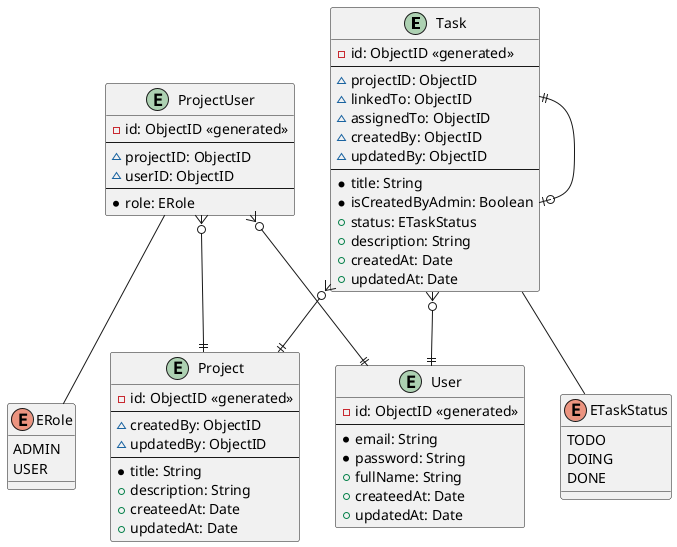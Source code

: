 @startuml
entity Task {
    -id: ObjectID <<generated>>
    --
    ~projectID: ObjectID
    ~linkedTo: ObjectID
    ~assignedTo: ObjectID
    ~createdBy: ObjectID
    ~updatedBy: ObjectID
    --
    *title: String
    *isCreatedByAdmin: Boolean
    +status: ETaskStatus
    +description: String
    +createdAt: Date
    +updatedAt: Date
}
entity Project {
    -id: ObjectID <<generated>>
    --
    ~createdBy: ObjectID
    ~updatedBy: ObjectID
    --
    *title: String
    +description: String
    +createedAt: Date
    +updatedAt: Date
}
entity User {
    -id: ObjectID <<generated>>
    --
    *email: String
    *password: String
    +fullName: String
    +createedAt: Date
    +updatedAt: Date
}
entity ProjectUser {
    -id: ObjectID <<generated>>
    --
    ~projectID: ObjectID
    ~userID: ObjectID
    --
    *role: ERole
}
enum ETaskStatus {
    TODO
    DOING
    DONE
}
enum ERole {
    ADMIN
    USER
}

ProjectUser }o--|| Project 
ProjectUser }o--|| User 
Task ||--o|Task
Task }o--|| User
Task }o--|| Project
ProjectUser -- ERole
Task -- ETaskStatus


@endtuml